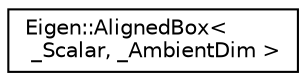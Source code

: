 digraph "Graphical Class Hierarchy"
{
  edge [fontname="Helvetica",fontsize="10",labelfontname="Helvetica",labelfontsize="10"];
  node [fontname="Helvetica",fontsize="10",shape=record];
  rankdir="LR";
  Node1 [label="Eigen::AlignedBox\<\l _Scalar, _AmbientDim \>",height=0.2,width=0.4,color="black", fillcolor="white", style="filled",URL="$class_eigen_1_1_aligned_box.html",tooltip="An axis aligned box. "];
}

